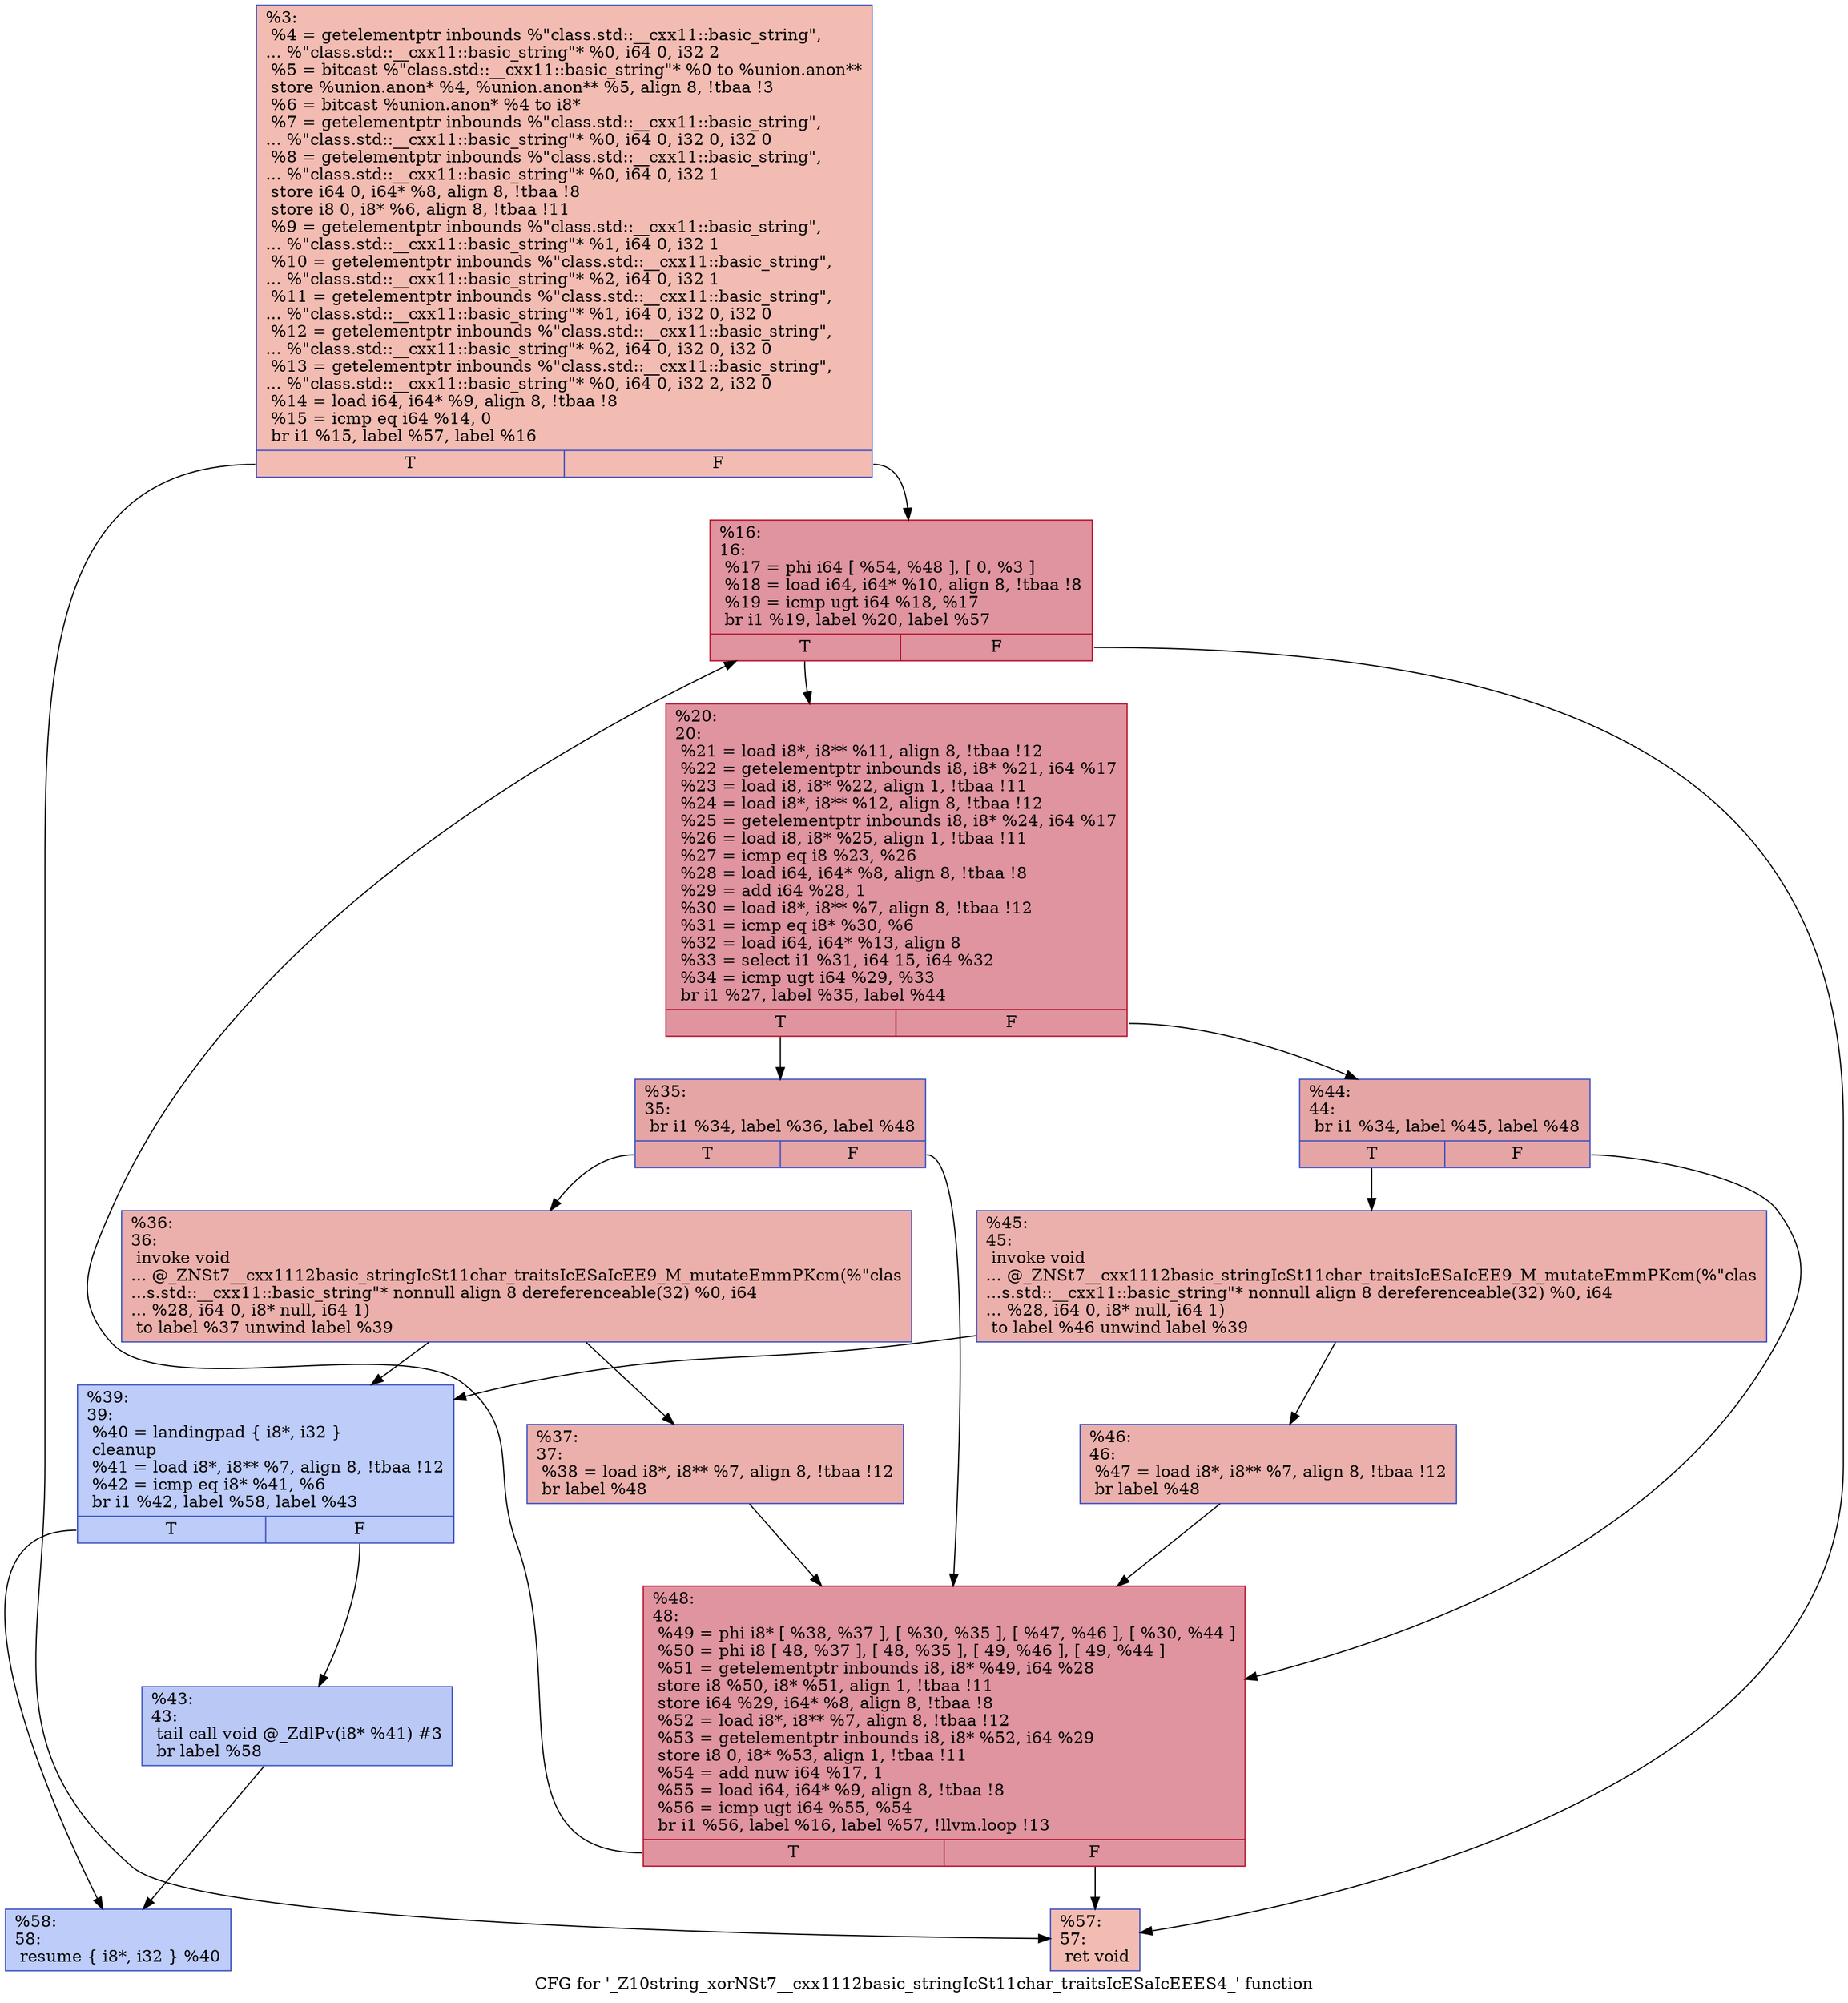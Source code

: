 digraph "CFG for '_Z10string_xorNSt7__cxx1112basic_stringIcSt11char_traitsIcESaIcEEES4_' function" {
	label="CFG for '_Z10string_xorNSt7__cxx1112basic_stringIcSt11char_traitsIcESaIcEEES4_' function";

	Node0x55b4eab1bc80 [shape=record,color="#3d50c3ff", style=filled, fillcolor="#e1675170",label="{%3:\l  %4 = getelementptr inbounds %\"class.std::__cxx11::basic_string\",\l... %\"class.std::__cxx11::basic_string\"* %0, i64 0, i32 2\l  %5 = bitcast %\"class.std::__cxx11::basic_string\"* %0 to %union.anon**\l  store %union.anon* %4, %union.anon** %5, align 8, !tbaa !3\l  %6 = bitcast %union.anon* %4 to i8*\l  %7 = getelementptr inbounds %\"class.std::__cxx11::basic_string\",\l... %\"class.std::__cxx11::basic_string\"* %0, i64 0, i32 0, i32 0\l  %8 = getelementptr inbounds %\"class.std::__cxx11::basic_string\",\l... %\"class.std::__cxx11::basic_string\"* %0, i64 0, i32 1\l  store i64 0, i64* %8, align 8, !tbaa !8\l  store i8 0, i8* %6, align 8, !tbaa !11\l  %9 = getelementptr inbounds %\"class.std::__cxx11::basic_string\",\l... %\"class.std::__cxx11::basic_string\"* %1, i64 0, i32 1\l  %10 = getelementptr inbounds %\"class.std::__cxx11::basic_string\",\l... %\"class.std::__cxx11::basic_string\"* %2, i64 0, i32 1\l  %11 = getelementptr inbounds %\"class.std::__cxx11::basic_string\",\l... %\"class.std::__cxx11::basic_string\"* %1, i64 0, i32 0, i32 0\l  %12 = getelementptr inbounds %\"class.std::__cxx11::basic_string\",\l... %\"class.std::__cxx11::basic_string\"* %2, i64 0, i32 0, i32 0\l  %13 = getelementptr inbounds %\"class.std::__cxx11::basic_string\",\l... %\"class.std::__cxx11::basic_string\"* %0, i64 0, i32 2, i32 0\l  %14 = load i64, i64* %9, align 8, !tbaa !8\l  %15 = icmp eq i64 %14, 0\l  br i1 %15, label %57, label %16\l|{<s0>T|<s1>F}}"];
	Node0x55b4eab1bc80:s0 -> Node0x55b4eab1d380;
	Node0x55b4eab1bc80:s1 -> Node0x55b4eab1edd0;
	Node0x55b4eab1edd0 [shape=record,color="#b70d28ff", style=filled, fillcolor="#b70d2870",label="{%16:\l16:                                               \l  %17 = phi i64 [ %54, %48 ], [ 0, %3 ]\l  %18 = load i64, i64* %10, align 8, !tbaa !8\l  %19 = icmp ugt i64 %18, %17\l  br i1 %19, label %20, label %57\l|{<s0>T|<s1>F}}"];
	Node0x55b4eab1edd0:s0 -> Node0x55b4eab1f0f0;
	Node0x55b4eab1edd0:s1 -> Node0x55b4eab1d380;
	Node0x55b4eab1f0f0 [shape=record,color="#b70d28ff", style=filled, fillcolor="#b70d2870",label="{%20:\l20:                                               \l  %21 = load i8*, i8** %11, align 8, !tbaa !12\l  %22 = getelementptr inbounds i8, i8* %21, i64 %17\l  %23 = load i8, i8* %22, align 1, !tbaa !11\l  %24 = load i8*, i8** %12, align 8, !tbaa !12\l  %25 = getelementptr inbounds i8, i8* %24, i64 %17\l  %26 = load i8, i8* %25, align 1, !tbaa !11\l  %27 = icmp eq i8 %23, %26\l  %28 = load i64, i64* %8, align 8, !tbaa !8\l  %29 = add i64 %28, 1\l  %30 = load i8*, i8** %7, align 8, !tbaa !12\l  %31 = icmp eq i8* %30, %6\l  %32 = load i64, i64* %13, align 8\l  %33 = select i1 %31, i64 15, i64 %32\l  %34 = icmp ugt i64 %29, %33\l  br i1 %27, label %35, label %44\l|{<s0>T|<s1>F}}"];
	Node0x55b4eab1f0f0:s0 -> Node0x55b4eab208e0;
	Node0x55b4eab1f0f0:s1 -> Node0x55b4eab20970;
	Node0x55b4eab208e0 [shape=record,color="#3d50c3ff", style=filled, fillcolor="#c5333470",label="{%35:\l35:                                               \l  br i1 %34, label %36, label %48\l|{<s0>T|<s1>F}}"];
	Node0x55b4eab208e0:s0 -> Node0x55b4eab20ab0;
	Node0x55b4eab208e0:s1 -> Node0x55b4eab1ef40;
	Node0x55b4eab20ab0 [shape=record,color="#3d50c3ff", style=filled, fillcolor="#d24b4070",label="{%36:\l36:                                               \l  invoke void\l... @_ZNSt7__cxx1112basic_stringIcSt11char_traitsIcESaIcEE9_M_mutateEmmPKcm(%\"clas\l...s.std::__cxx11::basic_string\"* nonnull align 8 dereferenceable(32) %0, i64\l... %28, i64 0, i8* null, i64 1)\l          to label %37 unwind label %39\l}"];
	Node0x55b4eab20ab0 -> Node0x55b4eab20c70;
	Node0x55b4eab20ab0 -> Node0x55b4eab20cc0;
	Node0x55b4eab20c70 [shape=record,color="#3d50c3ff", style=filled, fillcolor="#d24b4070",label="{%37:\l37:                                               \l  %38 = load i8*, i8** %7, align 8, !tbaa !12\l  br label %48\l}"];
	Node0x55b4eab20c70 -> Node0x55b4eab1ef40;
	Node0x55b4eab20cc0 [shape=record,color="#3d50c3ff", style=filled, fillcolor="#6a8bef70",label="{%39:\l39:                                               \l  %40 = landingpad \{ i8*, i32 \}\l          cleanup\l  %41 = load i8*, i8** %7, align 8, !tbaa !12\l  %42 = icmp eq i8* %41, %6\l  br i1 %42, label %58, label %43\l|{<s0>T|<s1>F}}"];
	Node0x55b4eab20cc0:s0 -> Node0x55b4eab214a0;
	Node0x55b4eab20cc0:s1 -> Node0x55b4eab214f0;
	Node0x55b4eab214f0 [shape=record,color="#3d50c3ff", style=filled, fillcolor="#6282ea70",label="{%43:\l43:                                               \l  tail call void @_ZdlPv(i8* %41) #3\l  br label %58\l}"];
	Node0x55b4eab214f0 -> Node0x55b4eab214a0;
	Node0x55b4eab20970 [shape=record,color="#3d50c3ff", style=filled, fillcolor="#c5333470",label="{%44:\l44:                                               \l  br i1 %34, label %45, label %48\l|{<s0>T|<s1>F}}"];
	Node0x55b4eab20970:s0 -> Node0x55b4eab21890;
	Node0x55b4eab20970:s1 -> Node0x55b4eab1ef40;
	Node0x55b4eab21890 [shape=record,color="#3d50c3ff", style=filled, fillcolor="#d24b4070",label="{%45:\l45:                                               \l  invoke void\l... @_ZNSt7__cxx1112basic_stringIcSt11char_traitsIcESaIcEE9_M_mutateEmmPKcm(%\"clas\l...s.std::__cxx11::basic_string\"* nonnull align 8 dereferenceable(32) %0, i64\l... %28, i64 0, i8* null, i64 1)\l          to label %46 unwind label %39\l}"];
	Node0x55b4eab21890 -> Node0x55b4eab219e0;
	Node0x55b4eab21890 -> Node0x55b4eab20cc0;
	Node0x55b4eab219e0 [shape=record,color="#3d50c3ff", style=filled, fillcolor="#d24b4070",label="{%46:\l46:                                               \l  %47 = load i8*, i8** %7, align 8, !tbaa !12\l  br label %48\l}"];
	Node0x55b4eab219e0 -> Node0x55b4eab1ef40;
	Node0x55b4eab1ef40 [shape=record,color="#b70d28ff", style=filled, fillcolor="#b70d2870",label="{%48:\l48:                                               \l  %49 = phi i8* [ %38, %37 ], [ %30, %35 ], [ %47, %46 ], [ %30, %44 ]\l  %50 = phi i8 [ 48, %37 ], [ 48, %35 ], [ 49, %46 ], [ 49, %44 ]\l  %51 = getelementptr inbounds i8, i8* %49, i64 %28\l  store i8 %50, i8* %51, align 1, !tbaa !11\l  store i64 %29, i64* %8, align 8, !tbaa !8\l  %52 = load i8*, i8** %7, align 8, !tbaa !12\l  %53 = getelementptr inbounds i8, i8* %52, i64 %29\l  store i8 0, i8* %53, align 1, !tbaa !11\l  %54 = add nuw i64 %17, 1\l  %55 = load i64, i64* %9, align 8, !tbaa !8\l  %56 = icmp ugt i64 %55, %54\l  br i1 %56, label %16, label %57, !llvm.loop !13\l|{<s0>T|<s1>F}}"];
	Node0x55b4eab1ef40:s0 -> Node0x55b4eab1edd0;
	Node0x55b4eab1ef40:s1 -> Node0x55b4eab1d380;
	Node0x55b4eab1d380 [shape=record,color="#3d50c3ff", style=filled, fillcolor="#e1675170",label="{%57:\l57:                                               \l  ret void\l}"];
	Node0x55b4eab214a0 [shape=record,color="#3d50c3ff", style=filled, fillcolor="#6a8bef70",label="{%58:\l58:                                               \l  resume \{ i8*, i32 \} %40\l}"];
}
